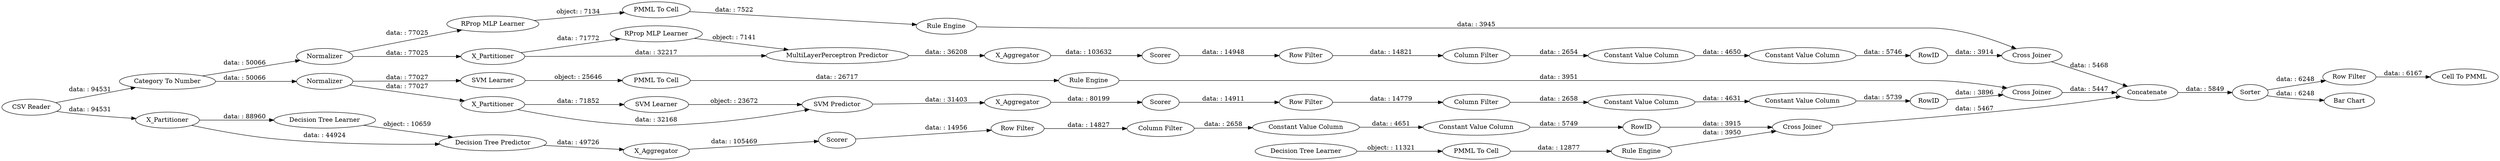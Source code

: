 digraph {
	"-4364966049306025807_40" [label=Scorer]
	"549001578863230418_38" [label="Cross Joiner"]
	"6318176015273748326_290" [label="Constant Value Column"]
	"5490409442644859806_41" [label=Scorer]
	"-3742292232772138848_292" [label="Constant Value Column"]
	"-4364966049306025807_31" [label="RProp MLP Learner"]
	"-4364966049306025807_32" [label="MultiLayerPerceptron Predictor"]
	"6318176015273748326_293" [label=RowID]
	"549001578863230418_31" [label="Decision Tree Learner"]
	"-3742292232772138848_293" [label=RowID]
	"5490409442644859806_31" [label="SVM Learner"]
	"5265424129590400532_34" [label="Rule Engine"]
	"5490409442644859806_7" [label=X_Aggregator]
	"6318176015273748326_9" [label="Row Filter"]
	"-4364966049306025807_7" [label=X_Aggregator]
	"6318176015273748326_294" [label="Column Filter"]
	"89775944342641853_292" [label="Constant Value Column"]
	"-3742292232772138848_294" [label="Column Filter"]
	"8270962440643434595_53" [label="Row Filter"]
	"-4364966049306025807_39" [label=Normalizer]
	"5490409442644859806_40" [label=Normalizer]
	"-3742292232772138848_9" [label="Row Filter"]
	"8270962440643434595_1" [label="CSV Reader"]
	"8270962440643434595_58" [label="Category To Number"]
	"-6940117822202289276_34" [label="PMML To Cell"]
	"549001578863230418_2" [label=X_Partitioner]
	"-6782220784129618676_22" [label="PMML To Cell"]
	"8270962440643434595_54" [label="Cell To PMML"]
	"-6782220784129618676_35" [label="RProp MLP Learner"]
	"549001578863230418_32" [label="Decision Tree Predictor"]
	"549001578863230418_39" [label=Scorer]
	"-6940117822202289276_35" [label="Rule Engine"]
	"89775944342641853_9" [label="Row Filter"]
	"5490409442644859806_32" [label="SVM Predictor"]
	"549001578863230418_7" [label=X_Aggregator]
	"89775944342641853_294" [label="Column Filter"]
	"5265424129590400532_33" [label="Decision Tree Learner"]
	"-4364966049306025807_2" [label=X_Partitioner]
	"89775944342641853_293" [label=RowID]
	"-3742292232772138848_290" [label="Constant Value Column"]
	"5265424129590400532_28" [label="PMML To Cell"]
	"-4364966049306025807_38" [label="Cross Joiner"]
	"-6782220784129618676_34" [label="Rule Engine"]
	"5490409442644859806_39" [label="Cross Joiner"]
	"8270962440643434595_59" [label="Bar Chart"]
	"-6940117822202289276_33" [label="SVM Learner"]
	"89775944342641853_290" [label="Constant Value Column"]
	"5490409442644859806_2" [label=X_Partitioner]
	"8270962440643434595_52" [label=Sorter]
	"8270962440643434595_60" [label=Concatenate]
	"6318176015273748326_292" [label="Constant Value Column"]
	"5490409442644859806_2" -> "5490409442644859806_31" [label="data: : 71852"]
	"-6782220784129618676_35" -> "-6782220784129618676_22" [label="object: : 7134"]
	"549001578863230418_38" -> "8270962440643434595_60" [label="data: : 5467"]
	"89775944342641853_294" -> "89775944342641853_290" [label="data: : 2654"]
	"-4364966049306025807_39" -> "-4364966049306025807_2" [label="data: : 77025"]
	"-4364966049306025807_7" -> "-4364966049306025807_40" [label="data: : 103632"]
	"-6940117822202289276_33" -> "-6940117822202289276_34" [label="object: : 25646"]
	"-6940117822202289276_34" -> "-6940117822202289276_35" [label="data: : 26717"]
	"89775944342641853_290" -> "89775944342641853_292" [label="data: : 4650"]
	"5490409442644859806_2" -> "5490409442644859806_32" [label="data: : 32168"]
	"549001578863230418_31" -> "549001578863230418_32" [label="object: : 10659"]
	"5490409442644859806_39" -> "8270962440643434595_60" [label="data: : 5447"]
	"-4364966049306025807_32" -> "-4364966049306025807_7" [label="data: : 36208"]
	"-4364966049306025807_2" -> "-4364966049306025807_31" [label="data: : 71772"]
	"5490409442644859806_41" -> "6318176015273748326_9" [label="data: : 14911"]
	"8270962440643434595_1" -> "8270962440643434595_58" [label="data: : 94531"]
	"-3742292232772138848_290" -> "-3742292232772138848_292" [label="data: : 4651"]
	"6318176015273748326_290" -> "6318176015273748326_292" [label="data: : 4631"]
	"5490409442644859806_40" -> "5490409442644859806_2" [label="data: : 77027"]
	"549001578863230418_7" -> "549001578863230418_39" [label="data: : 105469"]
	"549001578863230418_2" -> "549001578863230418_31" [label="data: : 88960"]
	"-6940117822202289276_35" -> "5490409442644859806_39" [label="data: : 3951"]
	"5265424129590400532_28" -> "5265424129590400532_34" [label="data: : 12877"]
	"5490409442644859806_40" -> "-6940117822202289276_33" [label="data: : 77027"]
	"-4364966049306025807_2" -> "-4364966049306025807_32" [label="data: : 32217"]
	"89775944342641853_9" -> "89775944342641853_294" [label="data: : 14821"]
	"-6782220784129618676_34" -> "-4364966049306025807_38" [label="data: : 3945"]
	"89775944342641853_292" -> "89775944342641853_293" [label="data: : 5746"]
	"8270962440643434595_58" -> "-4364966049306025807_39" [label="data: : 50066"]
	"-3742292232772138848_292" -> "-3742292232772138848_293" [label="data: : 5749"]
	"6318176015273748326_292" -> "6318176015273748326_293" [label="data: : 5739"]
	"8270962440643434595_52" -> "8270962440643434595_59" [label="data: : 6248"]
	"5265424129590400532_34" -> "549001578863230418_38" [label="data: : 3950"]
	"6318176015273748326_9" -> "6318176015273748326_294" [label="data: : 14779"]
	"89775944342641853_293" -> "-4364966049306025807_38" [label="data: : 3914"]
	"5265424129590400532_33" -> "5265424129590400532_28" [label="object: : 11321"]
	"5490409442644859806_32" -> "5490409442644859806_7" [label="data: : 31403"]
	"549001578863230418_32" -> "549001578863230418_7" [label="data: : 49726"]
	"-3742292232772138848_9" -> "-3742292232772138848_294" [label="data: : 14827"]
	"-6782220784129618676_22" -> "-6782220784129618676_34" [label="data: : 7522"]
	"549001578863230418_2" -> "549001578863230418_32" [label="data: : 44924"]
	"-4364966049306025807_38" -> "8270962440643434595_60" [label="data: : 5468"]
	"5490409442644859806_7" -> "5490409442644859806_41" [label="data: : 80199"]
	"5490409442644859806_31" -> "5490409442644859806_32" [label="object: : 23672"]
	"-4364966049306025807_31" -> "-4364966049306025807_32" [label="object: : 7141"]
	"549001578863230418_39" -> "-3742292232772138848_9" [label="data: : 14956"]
	"6318176015273748326_294" -> "6318176015273748326_290" [label="data: : 2658"]
	"8270962440643434595_58" -> "5490409442644859806_40" [label="data: : 50066"]
	"-4364966049306025807_40" -> "89775944342641853_9" [label="data: : 14948"]
	"-3742292232772138848_294" -> "-3742292232772138848_290" [label="data: : 2658"]
	"-3742292232772138848_293" -> "549001578863230418_38" [label="data: : 3915"]
	"-4364966049306025807_39" -> "-6782220784129618676_35" [label="data: : 77025"]
	"8270962440643434595_1" -> "549001578863230418_2" [label="data: : 94531"]
	"8270962440643434595_52" -> "8270962440643434595_53" [label="data: : 6248"]
	"8270962440643434595_60" -> "8270962440643434595_52" [label="data: : 5849"]
	"6318176015273748326_293" -> "5490409442644859806_39" [label="data: : 3896"]
	"8270962440643434595_53" -> "8270962440643434595_54" [label="data: : 6167"]
	rankdir=LR
}
